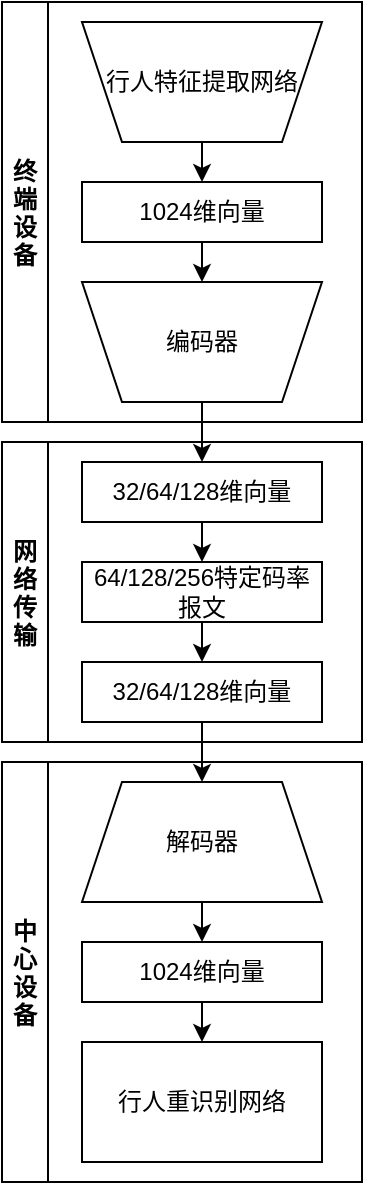 <mxfile version="20.5.1" type="github">
  <diagram id="YTGX3DtG_oLVdC1y8OUs" name="Page-1">
    <mxGraphModel dx="1426" dy="769" grid="1" gridSize="10" guides="1" tooltips="1" connect="1" arrows="1" fold="1" page="1" pageScale="1" pageWidth="827" pageHeight="1169" math="0" shadow="0">
      <root>
        <mxCell id="0" />
        <mxCell id="1" parent="0" />
        <mxCell id="jxqL1hpO2ZYqdBOo3Qa3-18" style="edgeStyle=orthogonalEdgeStyle;rounded=0;orthogonalLoop=1;jettySize=auto;html=1;exitX=0.5;exitY=0;exitDx=0;exitDy=0;entryX=0.5;entryY=0;entryDx=0;entryDy=0;" parent="1" source="jxqL1hpO2ZYqdBOo3Qa3-2" target="jxqL1hpO2ZYqdBOo3Qa3-17" edge="1">
          <mxGeometry relative="1" as="geometry" />
        </mxCell>
        <mxCell id="jxqL1hpO2ZYqdBOo3Qa3-2" value="行人特征提取网络" style="shape=trapezoid;perimeter=trapezoidPerimeter;whiteSpace=wrap;html=1;fixedSize=1;direction=west;" parent="1" vertex="1">
          <mxGeometry x="280" y="80" width="120" height="60" as="geometry" />
        </mxCell>
        <mxCell id="jxqL1hpO2ZYqdBOo3Qa3-10" style="edgeStyle=orthogonalEdgeStyle;rounded=0;orthogonalLoop=1;jettySize=auto;html=1;exitX=0.5;exitY=0;exitDx=0;exitDy=0;entryX=0.5;entryY=0;entryDx=0;entryDy=0;" parent="1" source="jxqL1hpO2ZYqdBOo3Qa3-4" target="jxqL1hpO2ZYqdBOo3Qa3-7" edge="1">
          <mxGeometry relative="1" as="geometry" />
        </mxCell>
        <mxCell id="jxqL1hpO2ZYqdBOo3Qa3-4" value="编码器" style="shape=trapezoid;perimeter=trapezoidPerimeter;whiteSpace=wrap;html=1;fixedSize=1;direction=west;" parent="1" vertex="1">
          <mxGeometry x="280" y="210" width="120" height="60" as="geometry" />
        </mxCell>
        <mxCell id="jxqL1hpO2ZYqdBOo3Qa3-21" style="edgeStyle=orthogonalEdgeStyle;rounded=0;orthogonalLoop=1;jettySize=auto;html=1;exitX=0.5;exitY=1;exitDx=0;exitDy=0;entryX=0.5;entryY=0;entryDx=0;entryDy=0;" parent="1" source="jxqL1hpO2ZYqdBOo3Qa3-6" target="jxqL1hpO2ZYqdBOo3Qa3-20" edge="1">
          <mxGeometry relative="1" as="geometry" />
        </mxCell>
        <mxCell id="jxqL1hpO2ZYqdBOo3Qa3-6" value="解码器" style="shape=trapezoid;perimeter=trapezoidPerimeter;whiteSpace=wrap;html=1;fixedSize=1;" parent="1" vertex="1">
          <mxGeometry x="280" y="460" width="120" height="60" as="geometry" />
        </mxCell>
        <mxCell id="jxqL1hpO2ZYqdBOo3Qa3-11" style="edgeStyle=orthogonalEdgeStyle;rounded=0;orthogonalLoop=1;jettySize=auto;html=1;exitX=0.5;exitY=1;exitDx=0;exitDy=0;entryX=0.5;entryY=0;entryDx=0;entryDy=0;" parent="1" source="jxqL1hpO2ZYqdBOo3Qa3-7" target="jxqL1hpO2ZYqdBOo3Qa3-8" edge="1">
          <mxGeometry relative="1" as="geometry" />
        </mxCell>
        <mxCell id="jxqL1hpO2ZYqdBOo3Qa3-7" value="32/64/128维向量" style="rounded=0;whiteSpace=wrap;html=1;" parent="1" vertex="1">
          <mxGeometry x="280" y="300" width="120" height="30" as="geometry" />
        </mxCell>
        <mxCell id="jxqL1hpO2ZYqdBOo3Qa3-12" style="edgeStyle=orthogonalEdgeStyle;rounded=0;orthogonalLoop=1;jettySize=auto;html=1;exitX=0.5;exitY=1;exitDx=0;exitDy=0;entryX=0.5;entryY=0;entryDx=0;entryDy=0;" parent="1" source="jxqL1hpO2ZYqdBOo3Qa3-8" target="jxqL1hpO2ZYqdBOo3Qa3-9" edge="1">
          <mxGeometry relative="1" as="geometry" />
        </mxCell>
        <mxCell id="jxqL1hpO2ZYqdBOo3Qa3-8" value="64/128/256特定码率报文" style="rounded=0;whiteSpace=wrap;html=1;" parent="1" vertex="1">
          <mxGeometry x="280" y="350" width="120" height="30" as="geometry" />
        </mxCell>
        <mxCell id="jxqL1hpO2ZYqdBOo3Qa3-13" style="edgeStyle=orthogonalEdgeStyle;rounded=0;orthogonalLoop=1;jettySize=auto;html=1;exitX=0.5;exitY=1;exitDx=0;exitDy=0;entryX=0.5;entryY=0;entryDx=0;entryDy=0;" parent="1" source="jxqL1hpO2ZYqdBOo3Qa3-9" target="jxqL1hpO2ZYqdBOo3Qa3-6" edge="1">
          <mxGeometry relative="1" as="geometry" />
        </mxCell>
        <mxCell id="jxqL1hpO2ZYqdBOo3Qa3-9" value="32/64/128维向量" style="rounded=0;whiteSpace=wrap;html=1;" parent="1" vertex="1">
          <mxGeometry x="280" y="400" width="120" height="30" as="geometry" />
        </mxCell>
        <mxCell id="jxqL1hpO2ZYqdBOo3Qa3-14" value="行人重识别网络" style="rounded=0;whiteSpace=wrap;html=1;" parent="1" vertex="1">
          <mxGeometry x="280" y="590" width="120" height="60" as="geometry" />
        </mxCell>
        <mxCell id="jxqL1hpO2ZYqdBOo3Qa3-19" style="edgeStyle=orthogonalEdgeStyle;rounded=0;orthogonalLoop=1;jettySize=auto;html=1;exitX=0.5;exitY=1;exitDx=0;exitDy=0;entryX=0.5;entryY=1;entryDx=0;entryDy=0;" parent="1" source="jxqL1hpO2ZYqdBOo3Qa3-17" target="jxqL1hpO2ZYqdBOo3Qa3-4" edge="1">
          <mxGeometry relative="1" as="geometry" />
        </mxCell>
        <mxCell id="jxqL1hpO2ZYqdBOo3Qa3-17" value="1024维向量" style="rounded=0;whiteSpace=wrap;html=1;" parent="1" vertex="1">
          <mxGeometry x="280" y="160" width="120" height="30" as="geometry" />
        </mxCell>
        <mxCell id="jxqL1hpO2ZYqdBOo3Qa3-22" style="edgeStyle=orthogonalEdgeStyle;rounded=0;orthogonalLoop=1;jettySize=auto;html=1;exitX=0.5;exitY=1;exitDx=0;exitDy=0;entryX=0.5;entryY=0;entryDx=0;entryDy=0;" parent="1" source="jxqL1hpO2ZYqdBOo3Qa3-20" target="jxqL1hpO2ZYqdBOo3Qa3-14" edge="1">
          <mxGeometry relative="1" as="geometry" />
        </mxCell>
        <mxCell id="jxqL1hpO2ZYqdBOo3Qa3-20" value="1024维向量" style="rounded=0;whiteSpace=wrap;html=1;" parent="1" vertex="1">
          <mxGeometry x="280" y="540" width="120" height="30" as="geometry" />
        </mxCell>
        <mxCell id="jxqL1hpO2ZYqdBOo3Qa3-30" value="终&#xa;端&#xa;设&#xa;备" style="swimlane;direction=north;" parent="1" vertex="1">
          <mxGeometry x="240" y="70" width="180" height="210" as="geometry" />
        </mxCell>
        <mxCell id="jxqL1hpO2ZYqdBOo3Qa3-31" value="网&#xa;络&#xa;传&#xa;输" style="swimlane;direction=north;" parent="1" vertex="1">
          <mxGeometry x="240" y="290" width="180" height="150" as="geometry" />
        </mxCell>
        <mxCell id="jxqL1hpO2ZYqdBOo3Qa3-32" value="中&#xa;心&#xa;设&#xa;备" style="swimlane;direction=north;" parent="1" vertex="1">
          <mxGeometry x="240" y="450" width="180" height="210" as="geometry" />
        </mxCell>
      </root>
    </mxGraphModel>
  </diagram>
</mxfile>
